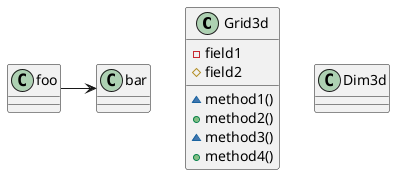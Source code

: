 @startuml

class Grid3d {
-field1
#field2
~method1()
+method2()
~method3()
+method4()
}

class Dim3d

foo -> bar

@enduml